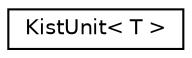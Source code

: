 digraph "Graphical Class Hierarchy"
{
 // LATEX_PDF_SIZE
  edge [fontname="Helvetica",fontsize="10",labelfontname="Helvetica",labelfontsize="10"];
  node [fontname="Helvetica",fontsize="10",shape=record];
  rankdir="LR";
  Node0 [label="KistUnit\< T \>",height=0.2,width=0.4,color="black", fillcolor="white", style="filled",URL="$struct_kist_unit.html",tooltip="Internal container used in Kist container class."];
}
